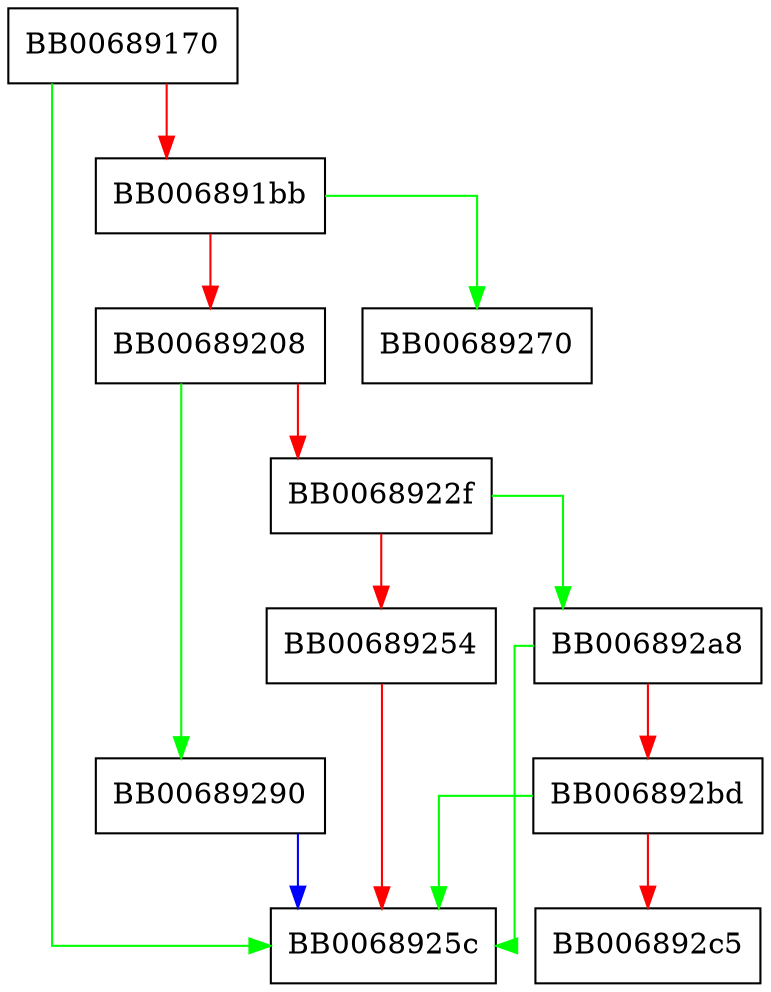 digraph ossl_d2i_X25519_PUBKEY {
  node [shape="box"];
  graph [splines=ortho];
  BB00689170 -> BB0068925c [color="green"];
  BB00689170 -> BB006891bb [color="red"];
  BB006891bb -> BB00689270 [color="green"];
  BB006891bb -> BB00689208 [color="red"];
  BB00689208 -> BB00689290 [color="green"];
  BB00689208 -> BB0068922f [color="red"];
  BB0068922f -> BB006892a8 [color="green"];
  BB0068922f -> BB00689254 [color="red"];
  BB00689254 -> BB0068925c [color="red"];
  BB00689290 -> BB0068925c [color="blue"];
  BB006892a8 -> BB0068925c [color="green"];
  BB006892a8 -> BB006892bd [color="red"];
  BB006892bd -> BB0068925c [color="green"];
  BB006892bd -> BB006892c5 [color="red"];
}